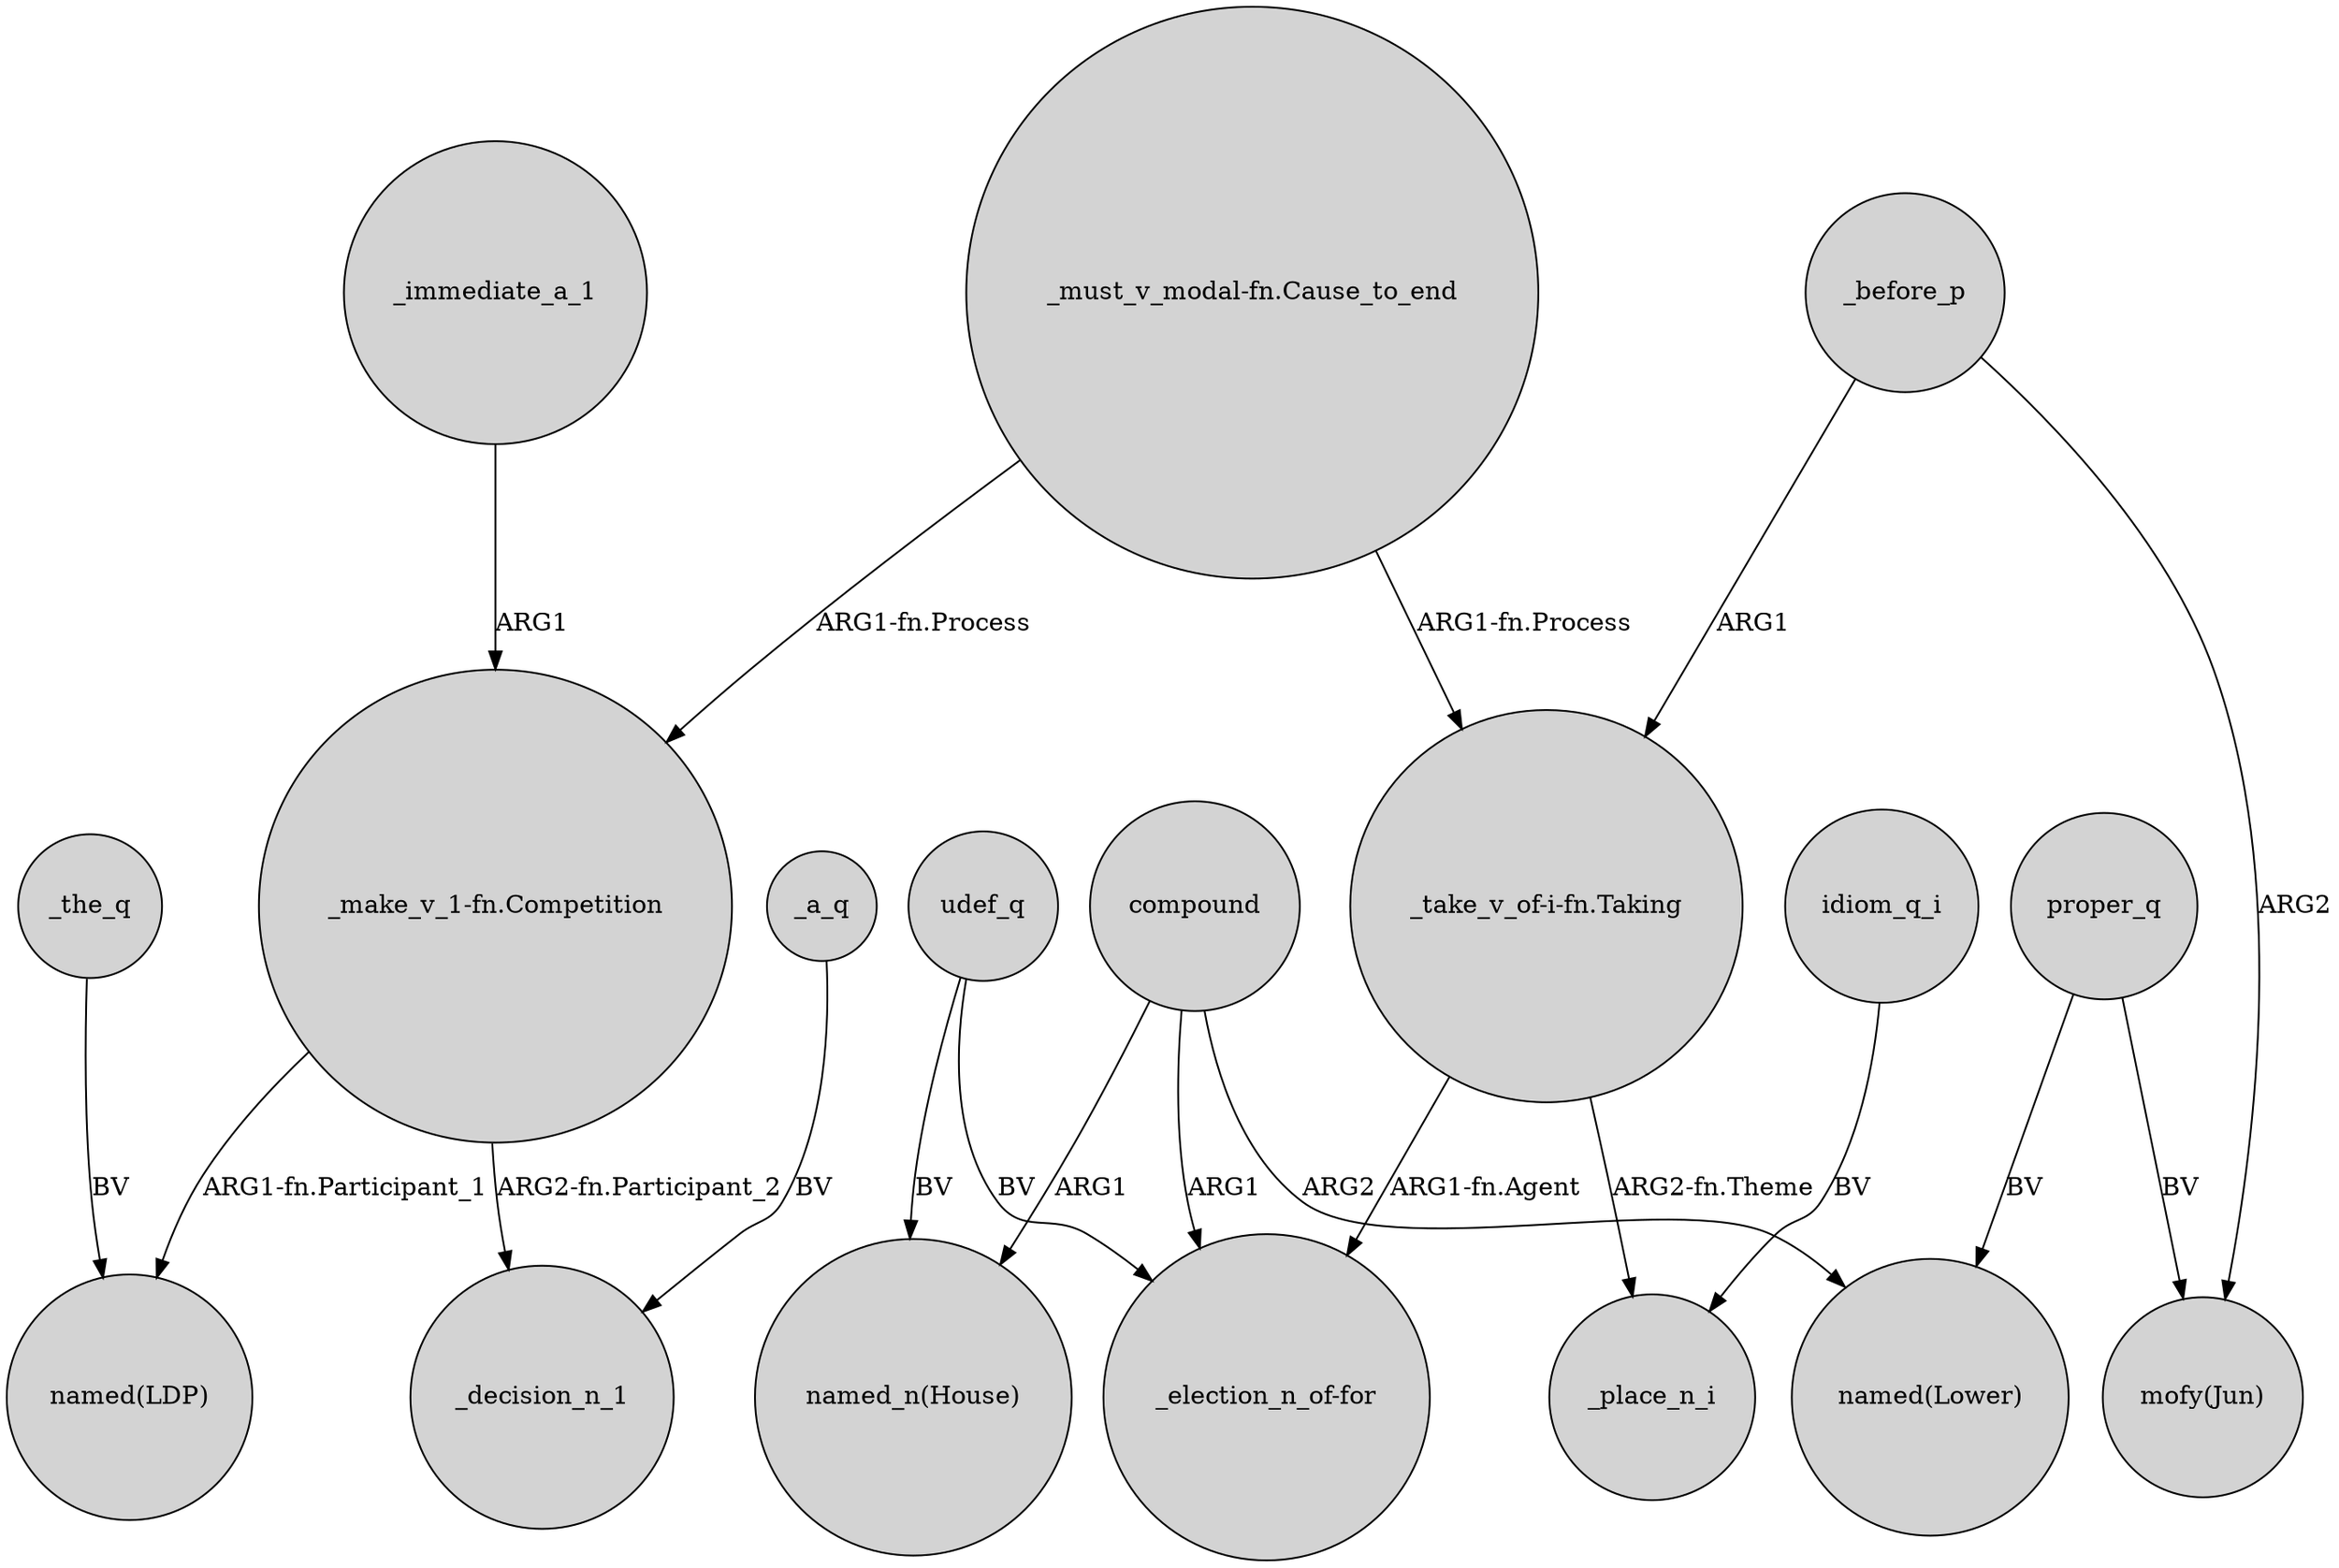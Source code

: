 digraph {
	node [shape=circle style=filled]
	_the_q -> "named(LDP)" [label=BV]
	compound -> "named(Lower)" [label=ARG2]
	udef_q -> "_election_n_of-for" [label=BV]
	"_make_v_1-fn.Competition" -> "named(LDP)" [label="ARG1-fn.Participant_1"]
	compound -> "named_n(House)" [label=ARG1]
	"_must_v_modal-fn.Cause_to_end" -> "_make_v_1-fn.Competition" [label="ARG1-fn.Process"]
	_before_p -> "_take_v_of-i-fn.Taking" [label=ARG1]
	"_take_v_of-i-fn.Taking" -> "_election_n_of-for" [label="ARG1-fn.Agent"]
	proper_q -> "mofy(Jun)" [label=BV]
	"_must_v_modal-fn.Cause_to_end" -> "_take_v_of-i-fn.Taking" [label="ARG1-fn.Process"]
	"_take_v_of-i-fn.Taking" -> _place_n_i [label="ARG2-fn.Theme"]
	"_make_v_1-fn.Competition" -> _decision_n_1 [label="ARG2-fn.Participant_2"]
	proper_q -> "named(Lower)" [label=BV]
	idiom_q_i -> _place_n_i [label=BV]
	_immediate_a_1 -> "_make_v_1-fn.Competition" [label=ARG1]
	compound -> "_election_n_of-for" [label=ARG1]
	_a_q -> _decision_n_1 [label=BV]
	udef_q -> "named_n(House)" [label=BV]
	_before_p -> "mofy(Jun)" [label=ARG2]
}

